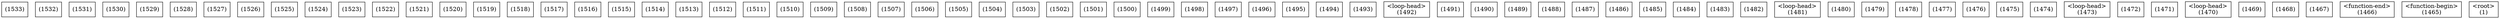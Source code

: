 digraph graphname {
n1533 [shape=box,label="(1533)"];
n1532 [shape=box,label="(1532)"];
n1531 [shape=box,label="(1531)"];
n1530 [shape=box,label="(1530)"];
n1529 [shape=box,label="(1529)"];
n1528 [shape=box,label="(1528)"];
n1527 [shape=box,label="(1527)"];
n1526 [shape=box,label="(1526)"];
n1525 [shape=box,label="(1525)"];
n1524 [shape=box,label="(1524)"];
n1523 [shape=box,label="(1523)"];
n1522 [shape=box,label="(1522)"];
n1521 [shape=box,label="(1521)"];
n1520 [shape=box,label="(1520)"];
n1519 [shape=box,label="(1519)"];
n1518 [shape=box,label="(1518)"];
n1517 [shape=box,label="(1517)"];
n1516 [shape=box,label="(1516)"];
n1515 [shape=box,label="(1515)"];
n1514 [shape=box,label="(1514)"];
n1513 [shape=box,label="(1513)"];
n1512 [shape=box,label="(1512)"];
n1511 [shape=box,label="(1511)"];
n1510 [shape=box,label="(1510)"];
n1509 [shape=box,label="(1509)"];
n1508 [shape=box,label="(1508)"];
n1507 [shape=box,label="(1507)"];
n1506 [shape=box,label="(1506)"];
n1505 [shape=box,label="(1505)"];
n1504 [shape=box,label="(1504)"];
n1503 [shape=box,label="(1503)"];
n1502 [shape=box,label="(1502)"];
n1501 [shape=box,label="(1501)"];
n1500 [shape=box,label="(1500)"];
n1499 [shape=box,label="(1499)"];
n1498 [shape=box,label="(1498)"];
n1497 [shape=box,label="(1497)"];
n1496 [shape=box,label="(1496)"];
n1495 [shape=box,label="(1495)"];
n1494 [shape=box,label="(1494)"];
n1493 [shape=box,label="(1493)"];
n1492 [shape=box,label="<loop-head>
(1492)"];
n1491 [shape=box,label="(1491)"];
n1490 [shape=box,label="(1490)"];
n1489 [shape=box,label="(1489)"];
n1488 [shape=box,label="(1488)"];
n1487 [shape=box,label="(1487)"];
n1486 [shape=box,label="(1486)"];
n1485 [shape=box,label="(1485)"];
n1484 [shape=box,label="(1484)"];
n1483 [shape=box,label="(1483)"];
n1482 [shape=box,label="(1482)"];
n1481 [shape=box,label="<loop-head>
(1481)"];
n1480 [shape=box,label="(1480)"];
n1479 [shape=box,label="(1479)"];
n1478 [shape=box,label="(1478)"];
n1477 [shape=box,label="(1477)"];
n1476 [shape=box,label="(1476)"];
n1475 [shape=box,label="(1475)"];
n1474 [shape=box,label="(1474)"];
n1473 [shape=box,label="<loop-head>
(1473)"];
n1472 [shape=box,label="(1472)"];
n1471 [shape=box,label="(1471)"];
n1470 [shape=box,label="<loop-head>
(1470)"];
n1469 [shape=box,label="(1469)"];
n1468 [shape=box,label="(1468)"];
n1467 [shape=box,label="(1467)"];
n1466 [shape=box,label="<function-end>
(1466)"];
n1465 [shape=box,label="<function-begin>
(1465)"];
n1 [shape=box,label="<root>
(1)"];
}

